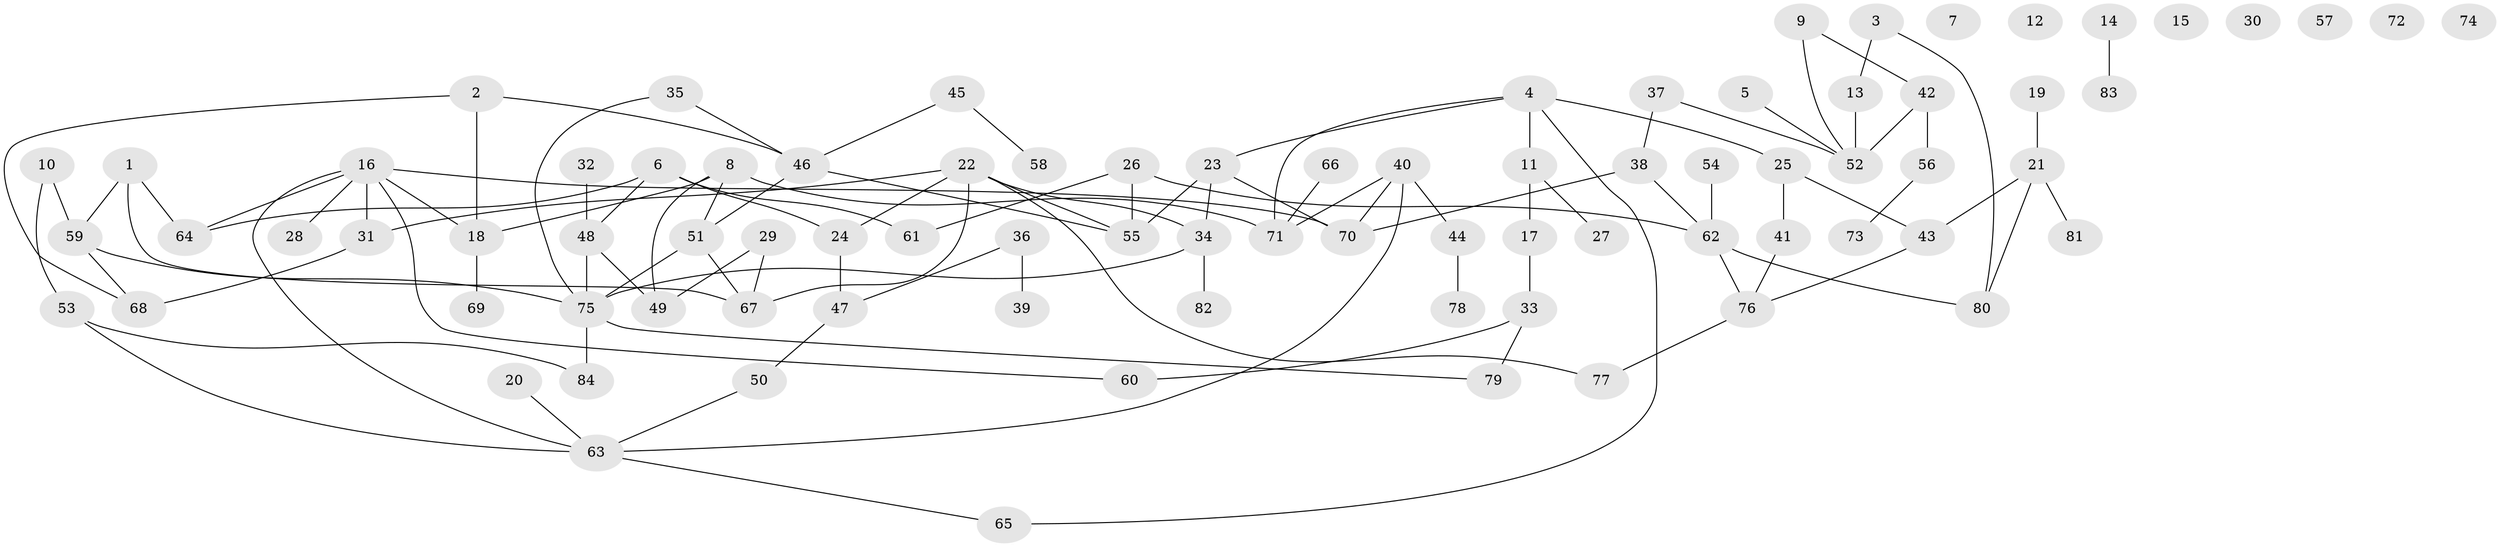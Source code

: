 // Generated by graph-tools (version 1.1) at 2025/40/03/09/25 04:40:40]
// undirected, 84 vertices, 107 edges
graph export_dot {
graph [start="1"]
  node [color=gray90,style=filled];
  1;
  2;
  3;
  4;
  5;
  6;
  7;
  8;
  9;
  10;
  11;
  12;
  13;
  14;
  15;
  16;
  17;
  18;
  19;
  20;
  21;
  22;
  23;
  24;
  25;
  26;
  27;
  28;
  29;
  30;
  31;
  32;
  33;
  34;
  35;
  36;
  37;
  38;
  39;
  40;
  41;
  42;
  43;
  44;
  45;
  46;
  47;
  48;
  49;
  50;
  51;
  52;
  53;
  54;
  55;
  56;
  57;
  58;
  59;
  60;
  61;
  62;
  63;
  64;
  65;
  66;
  67;
  68;
  69;
  70;
  71;
  72;
  73;
  74;
  75;
  76;
  77;
  78;
  79;
  80;
  81;
  82;
  83;
  84;
  1 -- 59;
  1 -- 64;
  1 -- 67;
  2 -- 18;
  2 -- 46;
  2 -- 68;
  3 -- 13;
  3 -- 80;
  4 -- 11;
  4 -- 23;
  4 -- 25;
  4 -- 65;
  4 -- 71;
  5 -- 52;
  6 -- 24;
  6 -- 48;
  6 -- 61;
  6 -- 64;
  8 -- 18;
  8 -- 49;
  8 -- 51;
  8 -- 71;
  9 -- 42;
  9 -- 52;
  10 -- 53;
  10 -- 59;
  11 -- 17;
  11 -- 27;
  13 -- 52;
  14 -- 83;
  16 -- 18;
  16 -- 28;
  16 -- 31;
  16 -- 60;
  16 -- 63;
  16 -- 64;
  16 -- 70;
  17 -- 33;
  18 -- 69;
  19 -- 21;
  20 -- 63;
  21 -- 43;
  21 -- 80;
  21 -- 81;
  22 -- 24;
  22 -- 31;
  22 -- 34;
  22 -- 55;
  22 -- 67;
  22 -- 77;
  23 -- 34;
  23 -- 55;
  23 -- 70;
  24 -- 47;
  25 -- 41;
  25 -- 43;
  26 -- 55;
  26 -- 61;
  26 -- 62;
  29 -- 49;
  29 -- 67;
  31 -- 68;
  32 -- 48;
  33 -- 60;
  33 -- 79;
  34 -- 75;
  34 -- 82;
  35 -- 46;
  35 -- 75;
  36 -- 39;
  36 -- 47;
  37 -- 38;
  37 -- 52;
  38 -- 62;
  38 -- 70;
  40 -- 44;
  40 -- 63;
  40 -- 70;
  40 -- 71;
  41 -- 76;
  42 -- 52;
  42 -- 56;
  43 -- 76;
  44 -- 78;
  45 -- 46;
  45 -- 58;
  46 -- 51;
  46 -- 55;
  47 -- 50;
  48 -- 49;
  48 -- 75;
  50 -- 63;
  51 -- 67;
  51 -- 75;
  53 -- 63;
  53 -- 84;
  54 -- 62;
  56 -- 73;
  59 -- 68;
  59 -- 75;
  62 -- 76;
  62 -- 80;
  63 -- 65;
  66 -- 71;
  75 -- 79;
  75 -- 84;
  76 -- 77;
}
